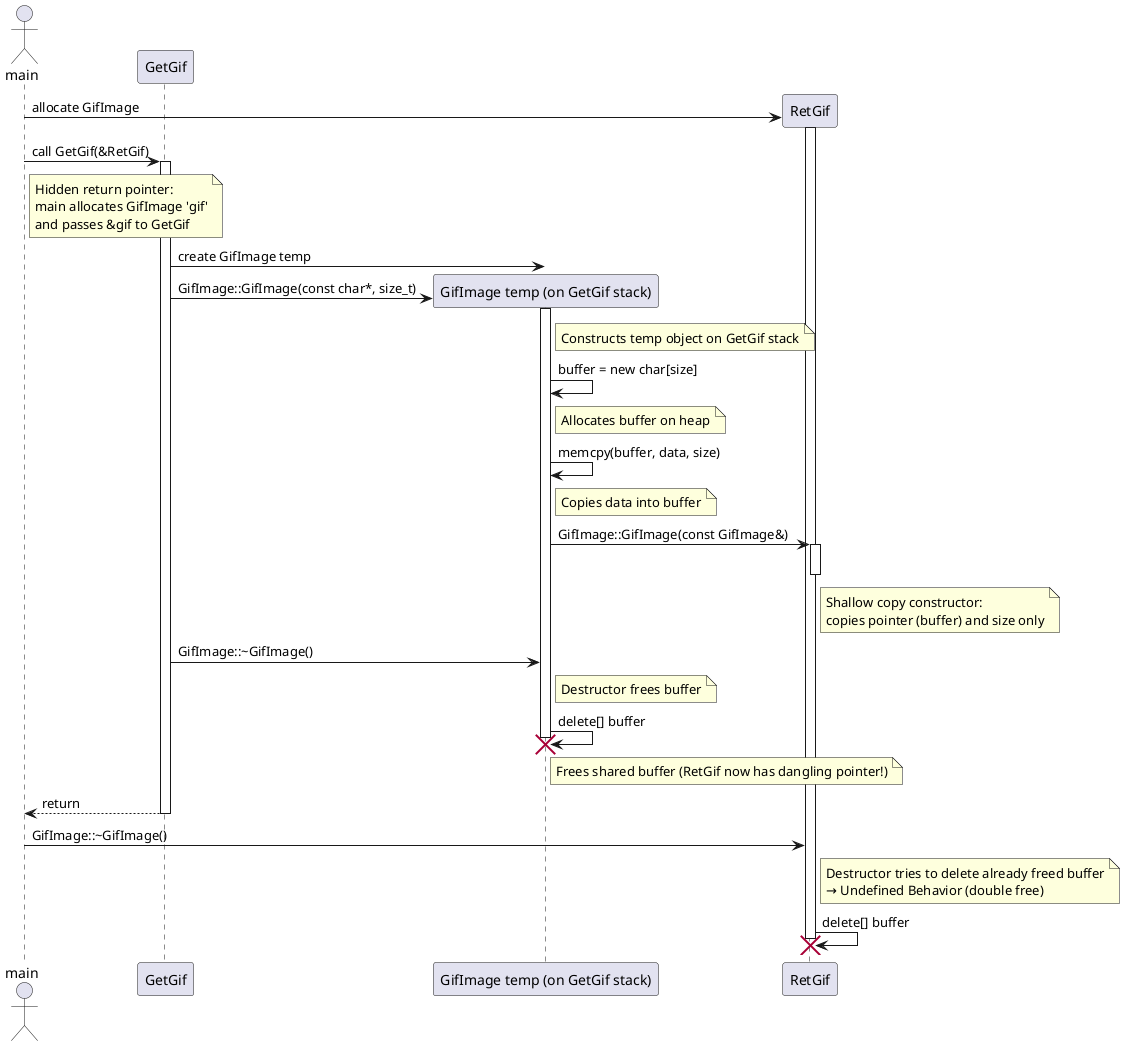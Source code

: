 @startuml
actor main

participant main
participant GetGif

participant "GifImage temp (on GetGif stack)" as TempGif
participant RetGif

create RetGif
main -> RetGif : allocate GifImage
activate RetGif

note right of RetGif
  'gif' allocated on main's stack
end note

main -> GetGif : call GetGif(&RetGif)
activate GetGif
note right of main
  Hidden return pointer:
  main allocates GifImage 'gif'
  and passes &gif to GetGif
end note

GetGif -> TempGif : create GifImage temp
create TempGif
GetGif -> TempGif : GifImage::GifImage(const char*, size_t)
activate TempGif
note right of TempGif
  Constructs temp object on GetGif stack
end note

TempGif -> TempGif : buffer = new char[size]
note right of TempGif
  Allocates buffer on heap
end note

TempGif -> TempGif : memcpy(buffer, data, size)
note right of TempGif
  Copies data into buffer
end note

TempGif -> RetGif : GifImage::GifImage(const GifImage&)
activate RetGif
note right of RetGif
  Shallow copy constructor:
  copies pointer (buffer) and size only
end note
deactivate RetGif

GetGif -> TempGif : GifImage::~GifImage()
note right of TempGif
  Destructor frees buffer
end note

TempGif -> TempGif : delete[] buffer
note right of TempGif
  Frees shared buffer (RetGif now has dangling pointer!)
end note
destroy TempGif

GetGif --> main : return
deactivate GetGif
note left of main
  'gif' holds shallow copy — buffer now dangling!
end note

main -> RetGif : GifImage::~GifImage()
note right of RetGif
  Destructor tries to delete already freed buffer
  → Undefined Behavior (double free)
end note

RetGif -> RetGif : delete[] buffer
destroy RetGif
@enduml


